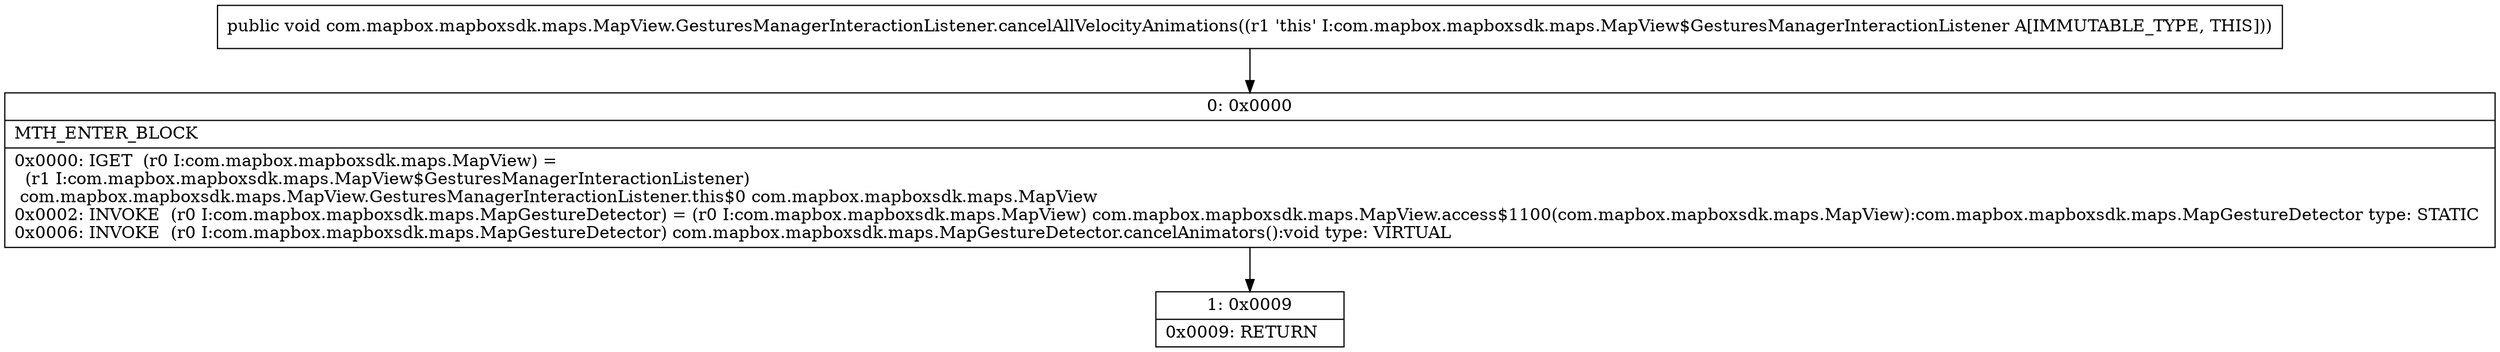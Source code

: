digraph "CFG forcom.mapbox.mapboxsdk.maps.MapView.GesturesManagerInteractionListener.cancelAllVelocityAnimations()V" {
Node_0 [shape=record,label="{0\:\ 0x0000|MTH_ENTER_BLOCK\l|0x0000: IGET  (r0 I:com.mapbox.mapboxsdk.maps.MapView) = \l  (r1 I:com.mapbox.mapboxsdk.maps.MapView$GesturesManagerInteractionListener)\l com.mapbox.mapboxsdk.maps.MapView.GesturesManagerInteractionListener.this$0 com.mapbox.mapboxsdk.maps.MapView \l0x0002: INVOKE  (r0 I:com.mapbox.mapboxsdk.maps.MapGestureDetector) = (r0 I:com.mapbox.mapboxsdk.maps.MapView) com.mapbox.mapboxsdk.maps.MapView.access$1100(com.mapbox.mapboxsdk.maps.MapView):com.mapbox.mapboxsdk.maps.MapGestureDetector type: STATIC \l0x0006: INVOKE  (r0 I:com.mapbox.mapboxsdk.maps.MapGestureDetector) com.mapbox.mapboxsdk.maps.MapGestureDetector.cancelAnimators():void type: VIRTUAL \l}"];
Node_1 [shape=record,label="{1\:\ 0x0009|0x0009: RETURN   \l}"];
MethodNode[shape=record,label="{public void com.mapbox.mapboxsdk.maps.MapView.GesturesManagerInteractionListener.cancelAllVelocityAnimations((r1 'this' I:com.mapbox.mapboxsdk.maps.MapView$GesturesManagerInteractionListener A[IMMUTABLE_TYPE, THIS])) }"];
MethodNode -> Node_0;
Node_0 -> Node_1;
}

